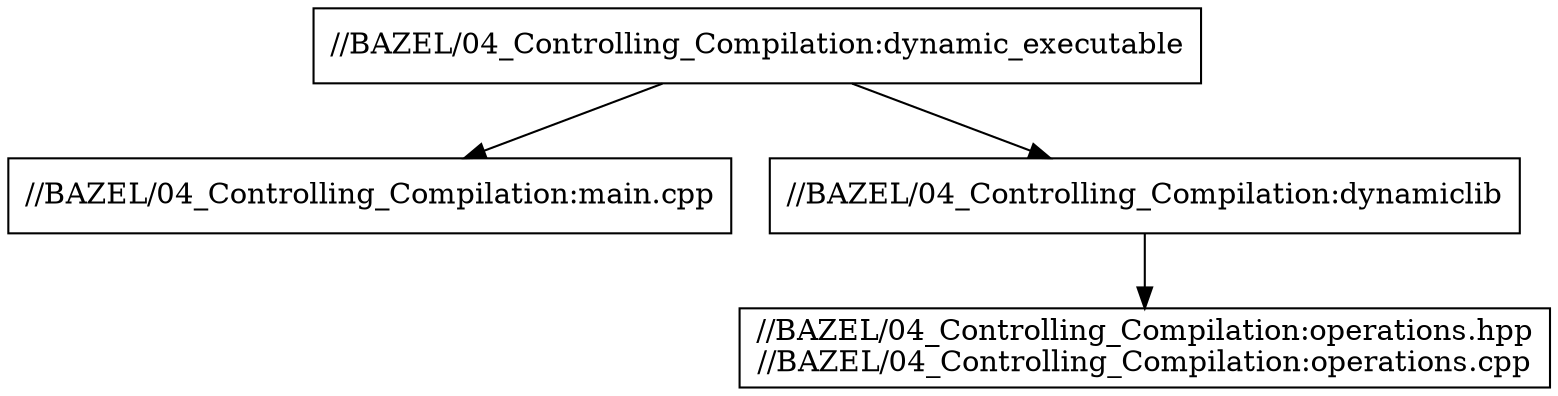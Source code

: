 digraph mygraph {
  node [shape=box];
  "//BAZEL/04_Controlling_Compilation:dynamic_executable"
  "//BAZEL/04_Controlling_Compilation:dynamic_executable" -> "//BAZEL/04_Controlling_Compilation:main.cpp"
  "//BAZEL/04_Controlling_Compilation:dynamic_executable" -> "//BAZEL/04_Controlling_Compilation:dynamiclib"
  "//BAZEL/04_Controlling_Compilation:main.cpp"
  "//BAZEL/04_Controlling_Compilation:dynamiclib"
  "//BAZEL/04_Controlling_Compilation:dynamiclib" -> "//BAZEL/04_Controlling_Compilation:operations.hpp\n//BAZEL/04_Controlling_Compilation:operations.cpp"
  "//BAZEL/04_Controlling_Compilation:operations.hpp\n//BAZEL/04_Controlling_Compilation:operations.cpp"
}
